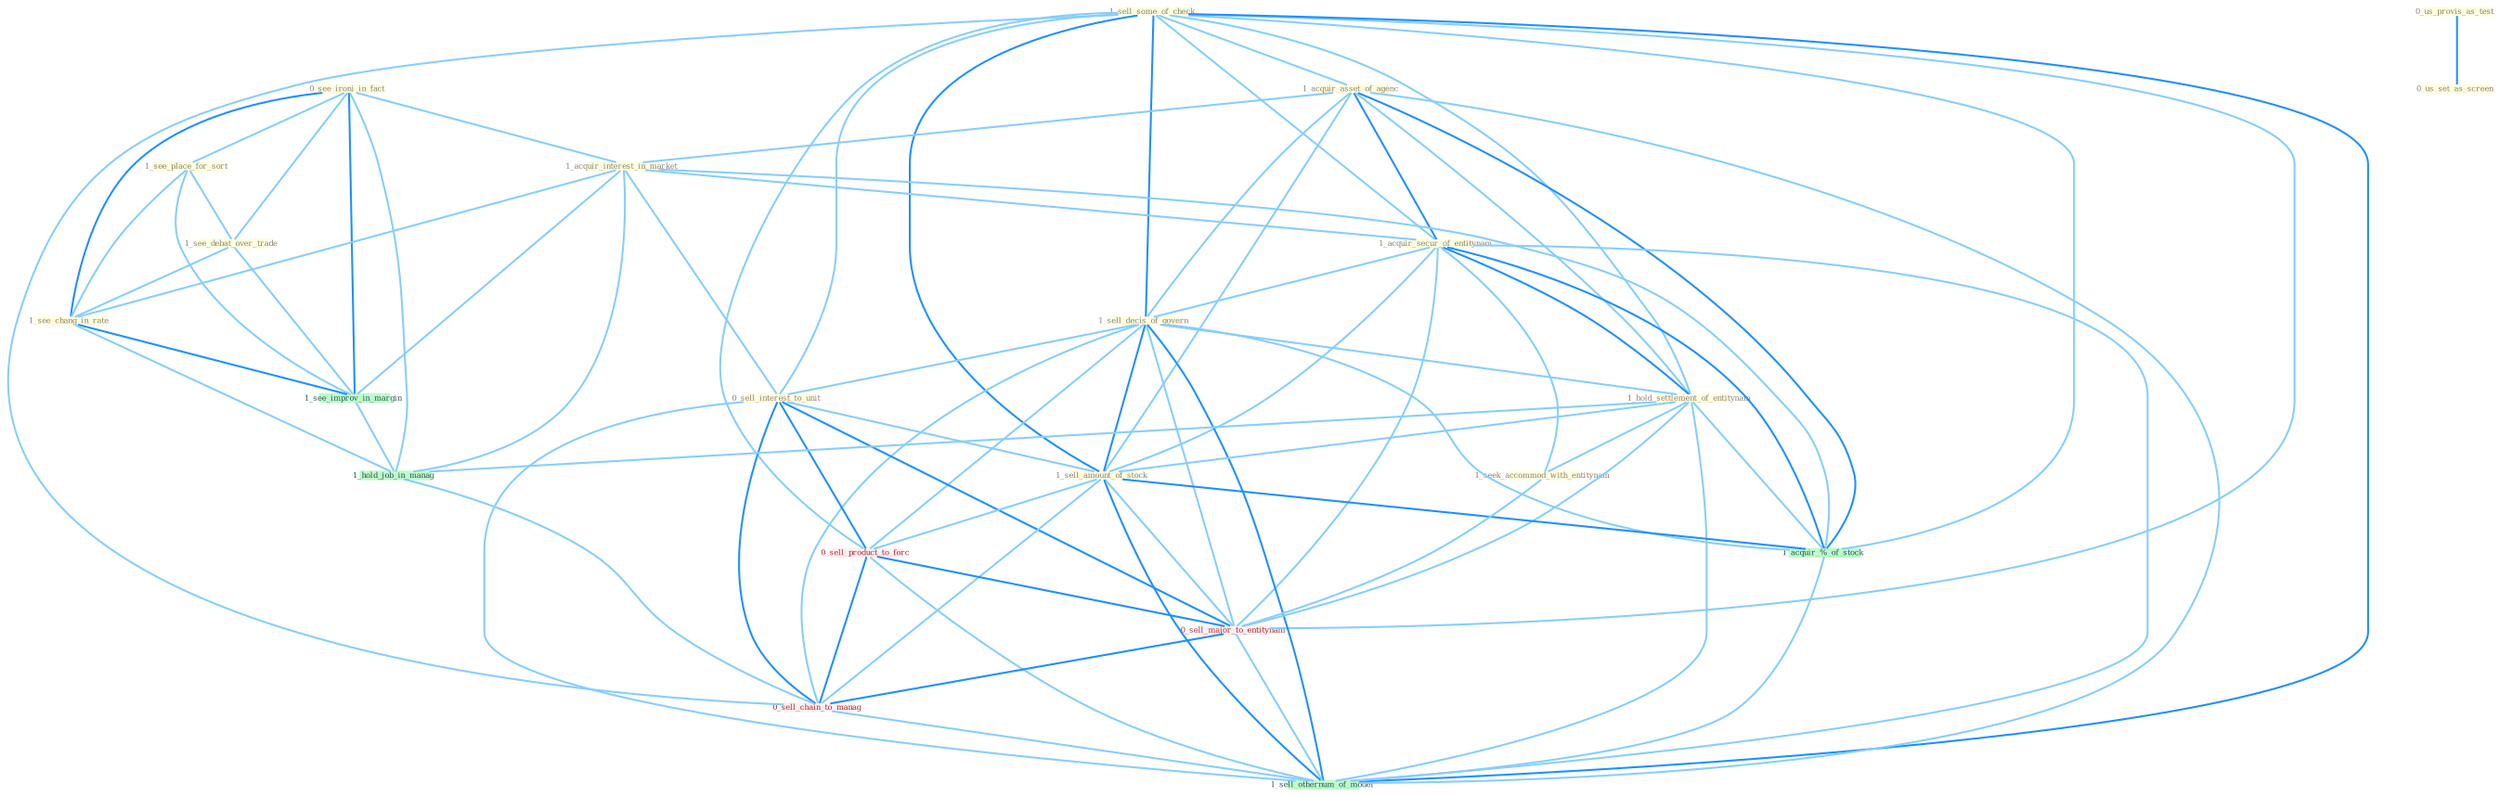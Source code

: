 Graph G{ 
    node
    [shape=polygon,style=filled,width=.5,height=.06,color="#BDFCC9",fixedsize=true,fontsize=4,
    fontcolor="#2f4f4f"];
    {node
    [color="#ffffe0", fontcolor="#8b7d6b"] "0_see_ironi_in_fact " "1_sell_some_of_check " "1_acquir_asset_of_agenc " "1_see_place_for_sort " "1_acquir_interest_in_market " "1_acquir_secur_of_entitynam " "0_us_provis_as_test " "1_sell_decis_of_govern " "0_sell_interest_to_unit " "1_see_debat_over_trade " "0_us_set_as_screen " "1_hold_settlement_of_entitynam " "1_see_chang_in_rate " "1_sell_amount_of_stock " "1_seek_accommod_with_entitynam "}
{node [color="#fff0f5", fontcolor="#b22222"] "0_sell_product_to_forc " "0_sell_major_to_entitynam " "0_sell_chain_to_manag "}
edge [color="#B0E2FF"];

	"0_see_ironi_in_fact " -- "1_see_place_for_sort " [w="1", color="#87cefa" ];
	"0_see_ironi_in_fact " -- "1_acquir_interest_in_market " [w="1", color="#87cefa" ];
	"0_see_ironi_in_fact " -- "1_see_debat_over_trade " [w="1", color="#87cefa" ];
	"0_see_ironi_in_fact " -- "1_see_chang_in_rate " [w="2", color="#1e90ff" , len=0.8];
	"0_see_ironi_in_fact " -- "1_see_improv_in_margin " [w="2", color="#1e90ff" , len=0.8];
	"0_see_ironi_in_fact " -- "1_hold_job_in_manag " [w="1", color="#87cefa" ];
	"1_sell_some_of_check " -- "1_acquir_asset_of_agenc " [w="1", color="#87cefa" ];
	"1_sell_some_of_check " -- "1_acquir_secur_of_entitynam " [w="1", color="#87cefa" ];
	"1_sell_some_of_check " -- "1_sell_decis_of_govern " [w="2", color="#1e90ff" , len=0.8];
	"1_sell_some_of_check " -- "0_sell_interest_to_unit " [w="1", color="#87cefa" ];
	"1_sell_some_of_check " -- "1_hold_settlement_of_entitynam " [w="1", color="#87cefa" ];
	"1_sell_some_of_check " -- "1_sell_amount_of_stock " [w="2", color="#1e90ff" , len=0.8];
	"1_sell_some_of_check " -- "1_acquir_%_of_stock " [w="1", color="#87cefa" ];
	"1_sell_some_of_check " -- "0_sell_product_to_forc " [w="1", color="#87cefa" ];
	"1_sell_some_of_check " -- "0_sell_major_to_entitynam " [w="1", color="#87cefa" ];
	"1_sell_some_of_check " -- "0_sell_chain_to_manag " [w="1", color="#87cefa" ];
	"1_sell_some_of_check " -- "1_sell_othernum_of_model " [w="2", color="#1e90ff" , len=0.8];
	"1_acquir_asset_of_agenc " -- "1_acquir_interest_in_market " [w="1", color="#87cefa" ];
	"1_acquir_asset_of_agenc " -- "1_acquir_secur_of_entitynam " [w="2", color="#1e90ff" , len=0.8];
	"1_acquir_asset_of_agenc " -- "1_sell_decis_of_govern " [w="1", color="#87cefa" ];
	"1_acquir_asset_of_agenc " -- "1_hold_settlement_of_entitynam " [w="1", color="#87cefa" ];
	"1_acquir_asset_of_agenc " -- "1_sell_amount_of_stock " [w="1", color="#87cefa" ];
	"1_acquir_asset_of_agenc " -- "1_acquir_%_of_stock " [w="2", color="#1e90ff" , len=0.8];
	"1_acquir_asset_of_agenc " -- "1_sell_othernum_of_model " [w="1", color="#87cefa" ];
	"1_see_place_for_sort " -- "1_see_debat_over_trade " [w="1", color="#87cefa" ];
	"1_see_place_for_sort " -- "1_see_chang_in_rate " [w="1", color="#87cefa" ];
	"1_see_place_for_sort " -- "1_see_improv_in_margin " [w="1", color="#87cefa" ];
	"1_acquir_interest_in_market " -- "1_acquir_secur_of_entitynam " [w="1", color="#87cefa" ];
	"1_acquir_interest_in_market " -- "0_sell_interest_to_unit " [w="1", color="#87cefa" ];
	"1_acquir_interest_in_market " -- "1_see_chang_in_rate " [w="1", color="#87cefa" ];
	"1_acquir_interest_in_market " -- "1_see_improv_in_margin " [w="1", color="#87cefa" ];
	"1_acquir_interest_in_market " -- "1_acquir_%_of_stock " [w="1", color="#87cefa" ];
	"1_acquir_interest_in_market " -- "1_hold_job_in_manag " [w="1", color="#87cefa" ];
	"1_acquir_secur_of_entitynam " -- "1_sell_decis_of_govern " [w="1", color="#87cefa" ];
	"1_acquir_secur_of_entitynam " -- "1_hold_settlement_of_entitynam " [w="2", color="#1e90ff" , len=0.8];
	"1_acquir_secur_of_entitynam " -- "1_sell_amount_of_stock " [w="1", color="#87cefa" ];
	"1_acquir_secur_of_entitynam " -- "1_seek_accommod_with_entitynam " [w="1", color="#87cefa" ];
	"1_acquir_secur_of_entitynam " -- "1_acquir_%_of_stock " [w="2", color="#1e90ff" , len=0.8];
	"1_acquir_secur_of_entitynam " -- "0_sell_major_to_entitynam " [w="1", color="#87cefa" ];
	"1_acquir_secur_of_entitynam " -- "1_sell_othernum_of_model " [w="1", color="#87cefa" ];
	"0_us_provis_as_test " -- "0_us_set_as_screen " [w="2", color="#1e90ff" , len=0.8];
	"1_sell_decis_of_govern " -- "0_sell_interest_to_unit " [w="1", color="#87cefa" ];
	"1_sell_decis_of_govern " -- "1_hold_settlement_of_entitynam " [w="1", color="#87cefa" ];
	"1_sell_decis_of_govern " -- "1_sell_amount_of_stock " [w="2", color="#1e90ff" , len=0.8];
	"1_sell_decis_of_govern " -- "1_acquir_%_of_stock " [w="1", color="#87cefa" ];
	"1_sell_decis_of_govern " -- "0_sell_product_to_forc " [w="1", color="#87cefa" ];
	"1_sell_decis_of_govern " -- "0_sell_major_to_entitynam " [w="1", color="#87cefa" ];
	"1_sell_decis_of_govern " -- "0_sell_chain_to_manag " [w="1", color="#87cefa" ];
	"1_sell_decis_of_govern " -- "1_sell_othernum_of_model " [w="2", color="#1e90ff" , len=0.8];
	"0_sell_interest_to_unit " -- "1_sell_amount_of_stock " [w="1", color="#87cefa" ];
	"0_sell_interest_to_unit " -- "0_sell_product_to_forc " [w="2", color="#1e90ff" , len=0.8];
	"0_sell_interest_to_unit " -- "0_sell_major_to_entitynam " [w="2", color="#1e90ff" , len=0.8];
	"0_sell_interest_to_unit " -- "0_sell_chain_to_manag " [w="2", color="#1e90ff" , len=0.8];
	"0_sell_interest_to_unit " -- "1_sell_othernum_of_model " [w="1", color="#87cefa" ];
	"1_see_debat_over_trade " -- "1_see_chang_in_rate " [w="1", color="#87cefa" ];
	"1_see_debat_over_trade " -- "1_see_improv_in_margin " [w="1", color="#87cefa" ];
	"1_hold_settlement_of_entitynam " -- "1_sell_amount_of_stock " [w="1", color="#87cefa" ];
	"1_hold_settlement_of_entitynam " -- "1_seek_accommod_with_entitynam " [w="1", color="#87cefa" ];
	"1_hold_settlement_of_entitynam " -- "1_acquir_%_of_stock " [w="1", color="#87cefa" ];
	"1_hold_settlement_of_entitynam " -- "1_hold_job_in_manag " [w="1", color="#87cefa" ];
	"1_hold_settlement_of_entitynam " -- "0_sell_major_to_entitynam " [w="1", color="#87cefa" ];
	"1_hold_settlement_of_entitynam " -- "1_sell_othernum_of_model " [w="1", color="#87cefa" ];
	"1_see_chang_in_rate " -- "1_see_improv_in_margin " [w="2", color="#1e90ff" , len=0.8];
	"1_see_chang_in_rate " -- "1_hold_job_in_manag " [w="1", color="#87cefa" ];
	"1_sell_amount_of_stock " -- "1_acquir_%_of_stock " [w="2", color="#1e90ff" , len=0.8];
	"1_sell_amount_of_stock " -- "0_sell_product_to_forc " [w="1", color="#87cefa" ];
	"1_sell_amount_of_stock " -- "0_sell_major_to_entitynam " [w="1", color="#87cefa" ];
	"1_sell_amount_of_stock " -- "0_sell_chain_to_manag " [w="1", color="#87cefa" ];
	"1_sell_amount_of_stock " -- "1_sell_othernum_of_model " [w="2", color="#1e90ff" , len=0.8];
	"1_seek_accommod_with_entitynam " -- "0_sell_major_to_entitynam " [w="1", color="#87cefa" ];
	"1_see_improv_in_margin " -- "1_hold_job_in_manag " [w="1", color="#87cefa" ];
	"1_acquir_%_of_stock " -- "1_sell_othernum_of_model " [w="1", color="#87cefa" ];
	"1_hold_job_in_manag " -- "0_sell_chain_to_manag " [w="1", color="#87cefa" ];
	"0_sell_product_to_forc " -- "0_sell_major_to_entitynam " [w="2", color="#1e90ff" , len=0.8];
	"0_sell_product_to_forc " -- "0_sell_chain_to_manag " [w="2", color="#1e90ff" , len=0.8];
	"0_sell_product_to_forc " -- "1_sell_othernum_of_model " [w="1", color="#87cefa" ];
	"0_sell_major_to_entitynam " -- "0_sell_chain_to_manag " [w="2", color="#1e90ff" , len=0.8];
	"0_sell_major_to_entitynam " -- "1_sell_othernum_of_model " [w="1", color="#87cefa" ];
	"0_sell_chain_to_manag " -- "1_sell_othernum_of_model " [w="1", color="#87cefa" ];
}